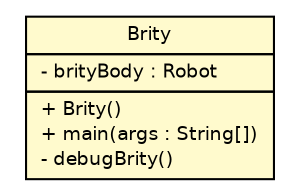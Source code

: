 #!/usr/local/bin/dot
#
# Class diagram 
# Generated by UMLGraph version R5_6 (http://www.umlgraph.org/)
#

digraph G {
	edge [fontname="Helvetica",fontsize=10,labelfontname="Helvetica",labelfontsize=10];
	node [fontname="Helvetica",fontsize=10,shape=plaintext];
	nodesep=0.25;
	ranksep=0.5;
	// jab.lejos.liverobots.brity.Brity
	c94 [label=<<table title="jab.lejos.liverobots.brity.Brity" border="0" cellborder="1" cellspacing="0" cellpadding="2" port="p" bgcolor="lemonChiffon" href="./Brity.html">
		<tr><td><table border="0" cellspacing="0" cellpadding="1">
<tr><td align="center" balign="center"> Brity </td></tr>
		</table></td></tr>
		<tr><td><table border="0" cellspacing="0" cellpadding="1">
<tr><td align="left" balign="left"> - brityBody : Robot </td></tr>
		</table></td></tr>
		<tr><td><table border="0" cellspacing="0" cellpadding="1">
<tr><td align="left" balign="left"> + Brity() </td></tr>
<tr><td align="left" balign="left"> + main(args : String[]) </td></tr>
<tr><td align="left" balign="left"> - debugBrity() </td></tr>
		</table></td></tr>
		</table>>, URL="./Brity.html", fontname="Helvetica", fontcolor="black", fontsize=9.0];
}

